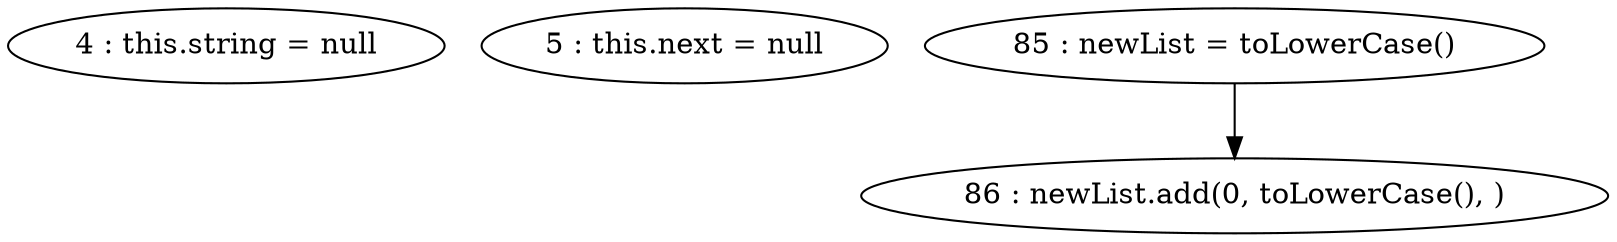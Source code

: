 digraph G {
"4 : this.string = null"
"5 : this.next = null"
"85 : newList = toLowerCase()"
"85 : newList = toLowerCase()" -> "86 : newList.add(0, toLowerCase(), )"
"86 : newList.add(0, toLowerCase(), )"
}